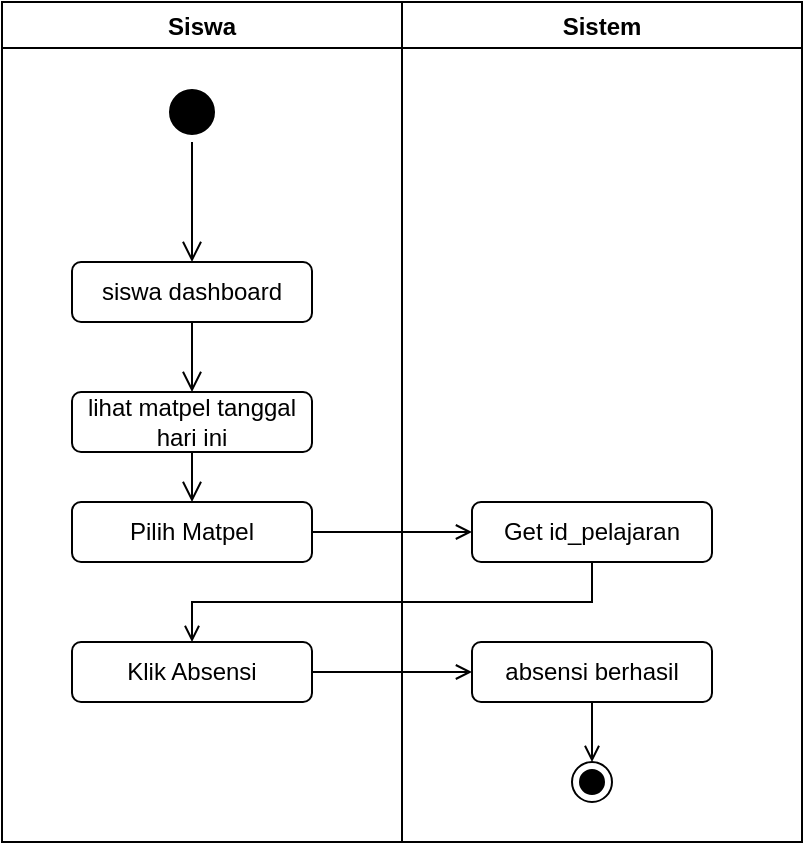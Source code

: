 <mxfile version="17.4.2" type="device"><diagram id="LHjQMNqnjvAb7aN8e-9u" name="Page-1"><mxGraphModel dx="862" dy="553" grid="1" gridSize="10" guides="1" tooltips="1" connect="1" arrows="1" fold="1" page="1" pageScale="1" pageWidth="850" pageHeight="1100" math="0" shadow="0"><root><mxCell id="0"/><mxCell id="1" parent="0"/><mxCell id="BezD07v2bQInWv5SrmMt-1" value="Siswa" style="swimlane;" vertex="1" parent="1"><mxGeometry x="130" y="60" width="200" height="420" as="geometry"/></mxCell><mxCell id="BezD07v2bQInWv5SrmMt-2" value="" style="ellipse;html=1;shape=startState;fillColor=#000000;strokeColor=#000000;" vertex="1" parent="BezD07v2bQInWv5SrmMt-1"><mxGeometry x="80" y="40" width="30" height="30" as="geometry"/></mxCell><mxCell id="BezD07v2bQInWv5SrmMt-3" value="" style="edgeStyle=orthogonalEdgeStyle;html=1;verticalAlign=bottom;endArrow=open;endSize=8;strokeColor=#000000;rounded=0;" edge="1" parent="BezD07v2bQInWv5SrmMt-1" source="BezD07v2bQInWv5SrmMt-2"><mxGeometry relative="1" as="geometry"><mxPoint x="95" y="130" as="targetPoint"/></mxGeometry></mxCell><mxCell id="BezD07v2bQInWv5SrmMt-4" value="siswa dashboard" style="rounded=1;whiteSpace=wrap;html=1;strokeColor=#000000;" vertex="1" parent="BezD07v2bQInWv5SrmMt-1"><mxGeometry x="35" y="130" width="120" height="30" as="geometry"/></mxCell><mxCell id="BezD07v2bQInWv5SrmMt-5" value="lihat matpel tanggal&lt;br&gt;hari ini" style="rounded=1;whiteSpace=wrap;html=1;strokeColor=#000000;" vertex="1" parent="BezD07v2bQInWv5SrmMt-1"><mxGeometry x="35" y="195" width="120" height="30" as="geometry"/></mxCell><mxCell id="BezD07v2bQInWv5SrmMt-6" value="" style="edgeStyle=orthogonalEdgeStyle;html=1;verticalAlign=bottom;endArrow=open;endSize=8;strokeColor=#000000;rounded=0;entryX=0.5;entryY=0;entryDx=0;entryDy=0;exitX=0.5;exitY=1;exitDx=0;exitDy=0;" edge="1" parent="BezD07v2bQInWv5SrmMt-1" source="BezD07v2bQInWv5SrmMt-4" target="BezD07v2bQInWv5SrmMt-5"><mxGeometry relative="1" as="geometry"><mxPoint x="105" y="140" as="targetPoint"/><mxPoint x="105" y="80" as="sourcePoint"/></mxGeometry></mxCell><mxCell id="BezD07v2bQInWv5SrmMt-7" value="Pilih Matpel" style="rounded=1;whiteSpace=wrap;html=1;strokeColor=#000000;" vertex="1" parent="BezD07v2bQInWv5SrmMt-1"><mxGeometry x="35" y="250" width="120" height="30" as="geometry"/></mxCell><mxCell id="BezD07v2bQInWv5SrmMt-8" value="" style="edgeStyle=orthogonalEdgeStyle;html=1;verticalAlign=bottom;endArrow=open;endSize=8;strokeColor=#000000;rounded=0;entryX=0.5;entryY=0;entryDx=0;entryDy=0;exitX=0.5;exitY=1;exitDx=0;exitDy=0;" edge="1" parent="BezD07v2bQInWv5SrmMt-1" source="BezD07v2bQInWv5SrmMt-5" target="BezD07v2bQInWv5SrmMt-7"><mxGeometry relative="1" as="geometry"><mxPoint x="105" y="205" as="targetPoint"/><mxPoint x="100" y="230" as="sourcePoint"/></mxGeometry></mxCell><mxCell id="BezD07v2bQInWv5SrmMt-10" value="Klik Absensi" style="rounded=1;whiteSpace=wrap;html=1;strokeColor=#000000;" vertex="1" parent="BezD07v2bQInWv5SrmMt-1"><mxGeometry x="35" y="320" width="120" height="30" as="geometry"/></mxCell><mxCell id="BezD07v2bQInWv5SrmMt-14" value="Sistem" style="swimlane;" vertex="1" parent="1"><mxGeometry x="330" y="60" width="200" height="420" as="geometry"/></mxCell><mxCell id="BezD07v2bQInWv5SrmMt-15" value="" style="ellipse;html=1;shape=endState;fillColor=#000000;strokeColor=#000000;" vertex="1" parent="BezD07v2bQInWv5SrmMt-14"><mxGeometry x="85" y="380" width="20" height="20" as="geometry"/></mxCell><mxCell id="BezD07v2bQInWv5SrmMt-16" style="edgeStyle=orthogonalEdgeStyle;rounded=0;orthogonalLoop=1;jettySize=auto;html=1;exitX=0.5;exitY=1;exitDx=0;exitDy=0;entryX=0.5;entryY=0;entryDx=0;entryDy=0;endArrow=open;endFill=0;" edge="1" parent="BezD07v2bQInWv5SrmMt-14" source="BezD07v2bQInWv5SrmMt-17" target="BezD07v2bQInWv5SrmMt-15"><mxGeometry relative="1" as="geometry"/></mxCell><mxCell id="BezD07v2bQInWv5SrmMt-17" value="absensi berhasil" style="rounded=1;whiteSpace=wrap;html=1;strokeColor=#000000;" vertex="1" parent="BezD07v2bQInWv5SrmMt-14"><mxGeometry x="35" y="320" width="120" height="30" as="geometry"/></mxCell><mxCell id="BezD07v2bQInWv5SrmMt-18" value="Get id_pelajaran" style="rounded=1;whiteSpace=wrap;html=1;strokeColor=#000000;" vertex="1" parent="BezD07v2bQInWv5SrmMt-14"><mxGeometry x="35" y="250" width="120" height="30" as="geometry"/></mxCell><mxCell id="BezD07v2bQInWv5SrmMt-20" style="edgeStyle=orthogonalEdgeStyle;rounded=0;orthogonalLoop=1;jettySize=auto;html=1;exitX=1;exitY=0.5;exitDx=0;exitDy=0;endArrow=open;endFill=0;" edge="1" parent="1" source="BezD07v2bQInWv5SrmMt-7" target="BezD07v2bQInWv5SrmMt-18"><mxGeometry relative="1" as="geometry"/></mxCell><mxCell id="BezD07v2bQInWv5SrmMt-21" style="edgeStyle=orthogonalEdgeStyle;rounded=0;orthogonalLoop=1;jettySize=auto;html=1;exitX=0.5;exitY=1;exitDx=0;exitDy=0;entryX=0.5;entryY=0;entryDx=0;entryDy=0;endArrow=open;endFill=0;" edge="1" parent="1" source="BezD07v2bQInWv5SrmMt-18" target="BezD07v2bQInWv5SrmMt-10"><mxGeometry relative="1" as="geometry"/></mxCell><mxCell id="BezD07v2bQInWv5SrmMt-22" style="edgeStyle=orthogonalEdgeStyle;rounded=0;orthogonalLoop=1;jettySize=auto;html=1;exitX=1;exitY=0.5;exitDx=0;exitDy=0;entryX=0;entryY=0.5;entryDx=0;entryDy=0;endArrow=open;endFill=0;" edge="1" parent="1" source="BezD07v2bQInWv5SrmMt-10" target="BezD07v2bQInWv5SrmMt-17"><mxGeometry relative="1" as="geometry"/></mxCell></root></mxGraphModel></diagram></mxfile>